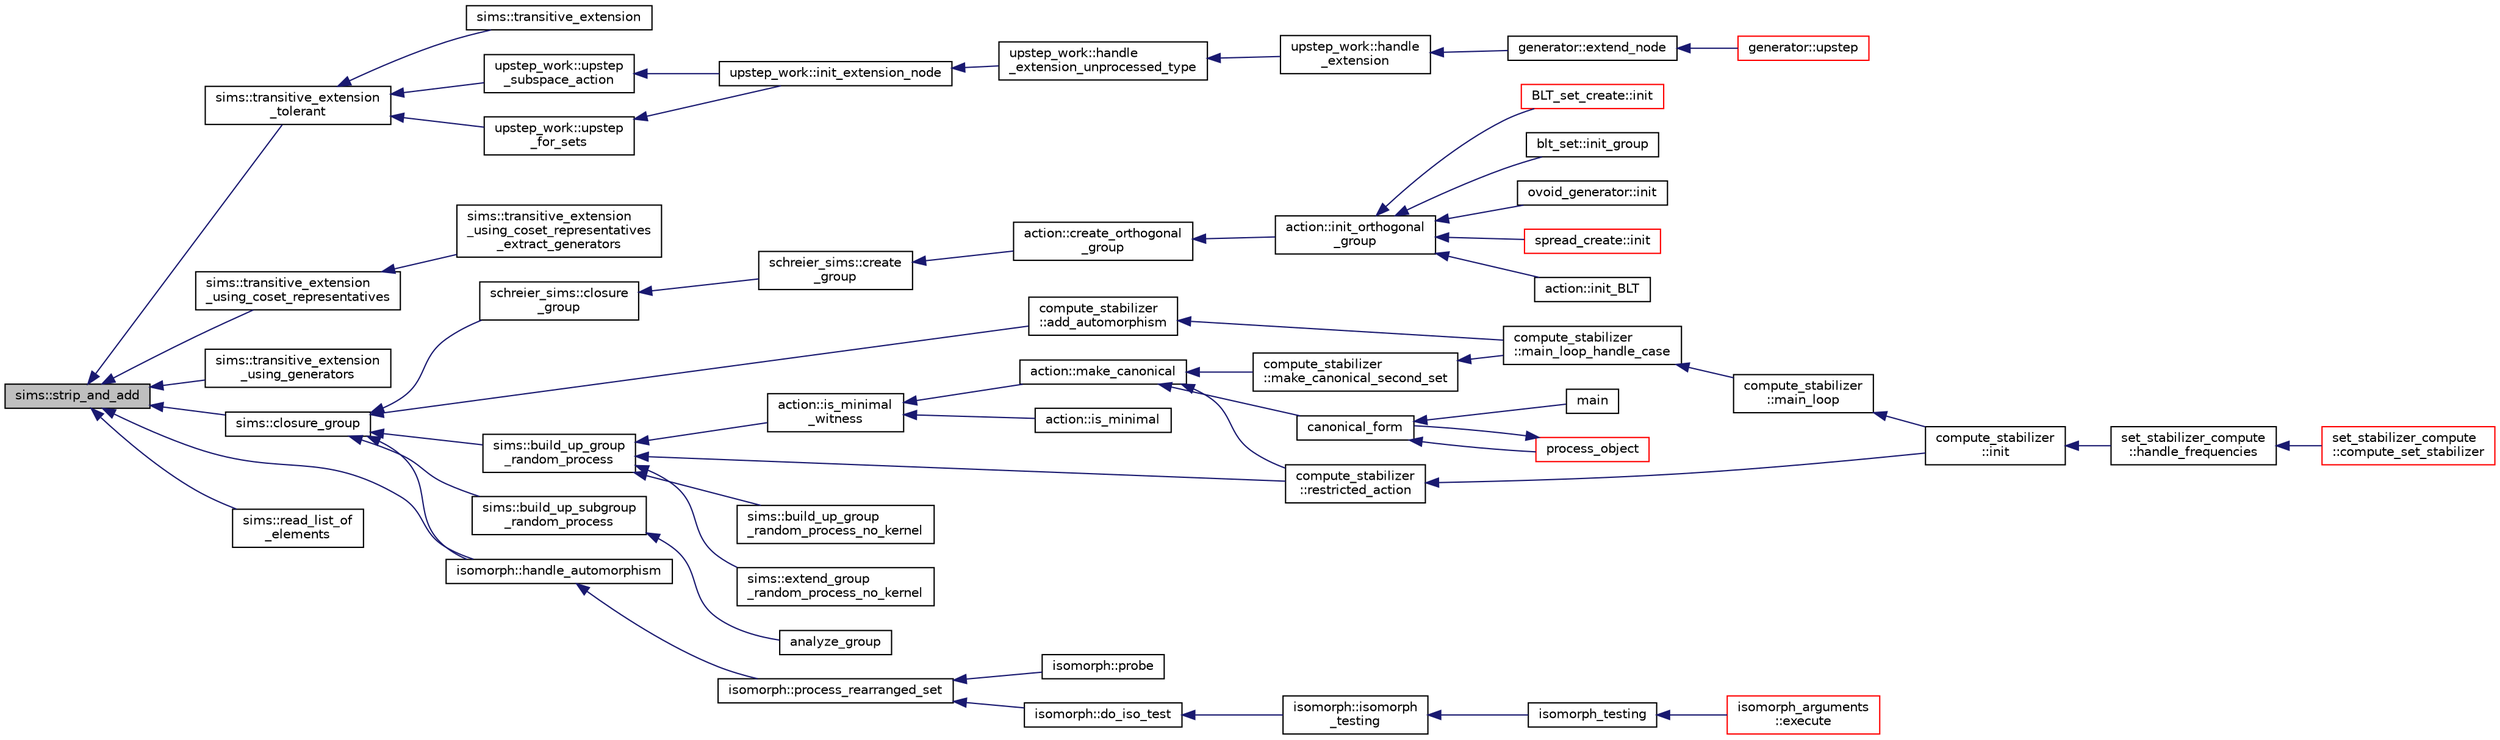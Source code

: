 digraph "sims::strip_and_add"
{
  edge [fontname="Helvetica",fontsize="10",labelfontname="Helvetica",labelfontsize="10"];
  node [fontname="Helvetica",fontsize="10",shape=record];
  rankdir="LR";
  Node10460 [label="sims::strip_and_add",height=0.2,width=0.4,color="black", fillcolor="grey75", style="filled", fontcolor="black"];
  Node10460 -> Node10461 [dir="back",color="midnightblue",fontsize="10",style="solid",fontname="Helvetica"];
  Node10461 [label="sims::transitive_extension\l_tolerant",height=0.2,width=0.4,color="black", fillcolor="white", style="filled",URL="$d9/df3/classsims.html#a826450b2a9f6edb57f02dd84cb43dd28"];
  Node10461 -> Node10462 [dir="back",color="midnightblue",fontsize="10",style="solid",fontname="Helvetica"];
  Node10462 [label="sims::transitive_extension",height=0.2,width=0.4,color="black", fillcolor="white", style="filled",URL="$d9/df3/classsims.html#a325b6193239b8d4c8798a47ec1b834ac"];
  Node10461 -> Node10463 [dir="back",color="midnightblue",fontsize="10",style="solid",fontname="Helvetica"];
  Node10463 [label="upstep_work::upstep\l_for_sets",height=0.2,width=0.4,color="black", fillcolor="white", style="filled",URL="$d2/dd6/classupstep__work.html#acbfe3d5e23c38c3dc8f5908e0bc5bf1b"];
  Node10463 -> Node10464 [dir="back",color="midnightblue",fontsize="10",style="solid",fontname="Helvetica"];
  Node10464 [label="upstep_work::init_extension_node",height=0.2,width=0.4,color="black", fillcolor="white", style="filled",URL="$d2/dd6/classupstep__work.html#ad74931a4c6dc97102d405a755433297d"];
  Node10464 -> Node10465 [dir="back",color="midnightblue",fontsize="10",style="solid",fontname="Helvetica"];
  Node10465 [label="upstep_work::handle\l_extension_unprocessed_type",height=0.2,width=0.4,color="black", fillcolor="white", style="filled",URL="$d2/dd6/classupstep__work.html#a4687dfab87eb7d0646cb79008dd3d32d"];
  Node10465 -> Node10466 [dir="back",color="midnightblue",fontsize="10",style="solid",fontname="Helvetica"];
  Node10466 [label="upstep_work::handle\l_extension",height=0.2,width=0.4,color="black", fillcolor="white", style="filled",URL="$d2/dd6/classupstep__work.html#ad8ba22a74e9884f92e11340b24e6a6d6"];
  Node10466 -> Node10467 [dir="back",color="midnightblue",fontsize="10",style="solid",fontname="Helvetica"];
  Node10467 [label="generator::extend_node",height=0.2,width=0.4,color="black", fillcolor="white", style="filled",URL="$d7/d73/classgenerator.html#ac71fa071cf218f54cdd9306a541744ae"];
  Node10467 -> Node10468 [dir="back",color="midnightblue",fontsize="10",style="solid",fontname="Helvetica"];
  Node10468 [label="generator::upstep",height=0.2,width=0.4,color="red", fillcolor="white", style="filled",URL="$d7/d73/classgenerator.html#ae0f2cebdabc821837f633656d7b0fdfe"];
  Node10461 -> Node10537 [dir="back",color="midnightblue",fontsize="10",style="solid",fontname="Helvetica"];
  Node10537 [label="upstep_work::upstep\l_subspace_action",height=0.2,width=0.4,color="black", fillcolor="white", style="filled",URL="$d2/dd6/classupstep__work.html#afd45c862c93f460a2e523f074d024529"];
  Node10537 -> Node10464 [dir="back",color="midnightblue",fontsize="10",style="solid",fontname="Helvetica"];
  Node10460 -> Node10538 [dir="back",color="midnightblue",fontsize="10",style="solid",fontname="Helvetica"];
  Node10538 [label="sims::transitive_extension\l_using_coset_representatives",height=0.2,width=0.4,color="black", fillcolor="white", style="filled",URL="$d9/df3/classsims.html#a16b0c199eba22eaf54b3900896725c44"];
  Node10538 -> Node10539 [dir="back",color="midnightblue",fontsize="10",style="solid",fontname="Helvetica"];
  Node10539 [label="sims::transitive_extension\l_using_coset_representatives\l_extract_generators",height=0.2,width=0.4,color="black", fillcolor="white", style="filled",URL="$d9/df3/classsims.html#a7c93eb6a31f9111fb72df52ae8bf909e"];
  Node10460 -> Node10540 [dir="back",color="midnightblue",fontsize="10",style="solid",fontname="Helvetica"];
  Node10540 [label="sims::transitive_extension\l_using_generators",height=0.2,width=0.4,color="black", fillcolor="white", style="filled",URL="$d9/df3/classsims.html#abe87d351a703b4966c4a7dc23b7bcdc3"];
  Node10460 -> Node10541 [dir="back",color="midnightblue",fontsize="10",style="solid",fontname="Helvetica"];
  Node10541 [label="sims::closure_group",height=0.2,width=0.4,color="black", fillcolor="white", style="filled",URL="$d9/df3/classsims.html#a7ecab5d843b1960ba9386e1b5dd41b95"];
  Node10541 -> Node10542 [dir="back",color="midnightblue",fontsize="10",style="solid",fontname="Helvetica"];
  Node10542 [label="schreier_sims::closure\l_group",height=0.2,width=0.4,color="black", fillcolor="white", style="filled",URL="$d0/da8/classschreier__sims.html#ab7b5e8db97b550983b0213f713365feb"];
  Node10542 -> Node10543 [dir="back",color="midnightblue",fontsize="10",style="solid",fontname="Helvetica"];
  Node10543 [label="schreier_sims::create\l_group",height=0.2,width=0.4,color="black", fillcolor="white", style="filled",URL="$d0/da8/classschreier__sims.html#a1423aec8f5f7f69d0518cd4e69e29b07"];
  Node10543 -> Node10544 [dir="back",color="midnightblue",fontsize="10",style="solid",fontname="Helvetica"];
  Node10544 [label="action::create_orthogonal\l_group",height=0.2,width=0.4,color="black", fillcolor="white", style="filled",URL="$d2/d86/classaction.html#a9ec9857e52b35c91c52964a1c5701128"];
  Node10544 -> Node10545 [dir="back",color="midnightblue",fontsize="10",style="solid",fontname="Helvetica"];
  Node10545 [label="action::init_orthogonal\l_group",height=0.2,width=0.4,color="black", fillcolor="white", style="filled",URL="$d2/d86/classaction.html#a2cfe124956ed67d8b7a927bb44847cc2"];
  Node10545 -> Node10546 [dir="back",color="midnightblue",fontsize="10",style="solid",fontname="Helvetica"];
  Node10546 [label="blt_set::init_group",height=0.2,width=0.4,color="black", fillcolor="white", style="filled",URL="$d1/d3d/classblt__set.html#a9e5aede3bbac6f5e1dd31a8965bba200"];
  Node10545 -> Node10547 [dir="back",color="midnightblue",fontsize="10",style="solid",fontname="Helvetica"];
  Node10547 [label="ovoid_generator::init",height=0.2,width=0.4,color="black", fillcolor="white", style="filled",URL="$d3/daf/classovoid__generator.html#a44d90a4751554076f432f35089a964c2"];
  Node10545 -> Node10548 [dir="back",color="midnightblue",fontsize="10",style="solid",fontname="Helvetica"];
  Node10548 [label="spread_create::init",height=0.2,width=0.4,color="red", fillcolor="white", style="filled",URL="$de/d97/classspread__create.html#ae3c6630d33160e48a584c21a4f4a6209"];
  Node10545 -> Node10550 [dir="back",color="midnightblue",fontsize="10",style="solid",fontname="Helvetica"];
  Node10550 [label="action::init_BLT",height=0.2,width=0.4,color="black", fillcolor="white", style="filled",URL="$d2/d86/classaction.html#a0d33ca0ebe7467b984c3058520e02a0c"];
  Node10545 -> Node10551 [dir="back",color="midnightblue",fontsize="10",style="solid",fontname="Helvetica"];
  Node10551 [label="BLT_set_create::init",height=0.2,width=0.4,color="red", fillcolor="white", style="filled",URL="$d4/d40/class_b_l_t__set__create.html#af2b5df080b8358d8fcd7e41d187e8d0b"];
  Node10541 -> Node10553 [dir="back",color="midnightblue",fontsize="10",style="solid",fontname="Helvetica"];
  Node10553 [label="sims::build_up_group\l_random_process",height=0.2,width=0.4,color="black", fillcolor="white", style="filled",URL="$d9/df3/classsims.html#afde54d656304b5a92459615f2690ea64"];
  Node10553 -> Node10554 [dir="back",color="midnightblue",fontsize="10",style="solid",fontname="Helvetica"];
  Node10554 [label="action::is_minimal\l_witness",height=0.2,width=0.4,color="black", fillcolor="white", style="filled",URL="$d2/d86/classaction.html#aabf5ea4227f124eac2badc5d5225e220"];
  Node10554 -> Node10555 [dir="back",color="midnightblue",fontsize="10",style="solid",fontname="Helvetica"];
  Node10555 [label="action::is_minimal",height=0.2,width=0.4,color="black", fillcolor="white", style="filled",URL="$d2/d86/classaction.html#a1905e4012d6352a0337f6ee25ef3a875"];
  Node10554 -> Node10556 [dir="back",color="midnightblue",fontsize="10",style="solid",fontname="Helvetica"];
  Node10556 [label="action::make_canonical",height=0.2,width=0.4,color="black", fillcolor="white", style="filled",URL="$d2/d86/classaction.html#ae20ff0b8d092d2eddf9b661fb8821fd2"];
  Node10556 -> Node10557 [dir="back",color="midnightblue",fontsize="10",style="solid",fontname="Helvetica"];
  Node10557 [label="canonical_form",height=0.2,width=0.4,color="black", fillcolor="white", style="filled",URL="$d0/de6/projective__space__main_8_c.html#a5f0f6b71cd402c5b41240c420e533e60"];
  Node10557 -> Node10558 [dir="back",color="midnightblue",fontsize="10",style="solid",fontname="Helvetica"];
  Node10558 [label="main",height=0.2,width=0.4,color="black", fillcolor="white", style="filled",URL="$d0/de6/projective__space__main_8_c.html#a3c04138a5bfe5d72780bb7e82a18e627"];
  Node10557 -> Node10559 [dir="back",color="midnightblue",fontsize="10",style="solid",fontname="Helvetica"];
  Node10559 [label="process_object",height=0.2,width=0.4,color="red", fillcolor="white", style="filled",URL="$d0/de6/projective__space__main_8_c.html#a63a6b06bd2a9a9c50ed710271f4d5530"];
  Node10559 -> Node10557 [dir="back",color="midnightblue",fontsize="10",style="solid",fontname="Helvetica"];
  Node10556 -> Node10561 [dir="back",color="midnightblue",fontsize="10",style="solid",fontname="Helvetica"];
  Node10561 [label="compute_stabilizer\l::restricted_action",height=0.2,width=0.4,color="black", fillcolor="white", style="filled",URL="$d8/d30/classcompute__stabilizer.html#a895df470da0ac14f812c3c4b6f2280b9"];
  Node10561 -> Node10562 [dir="back",color="midnightblue",fontsize="10",style="solid",fontname="Helvetica"];
  Node10562 [label="compute_stabilizer\l::init",height=0.2,width=0.4,color="black", fillcolor="white", style="filled",URL="$d8/d30/classcompute__stabilizer.html#a36a1729430f317a65559220a8206a7d7"];
  Node10562 -> Node10563 [dir="back",color="midnightblue",fontsize="10",style="solid",fontname="Helvetica"];
  Node10563 [label="set_stabilizer_compute\l::handle_frequencies",height=0.2,width=0.4,color="black", fillcolor="white", style="filled",URL="$d8/dc6/classset__stabilizer__compute.html#a247c31bc3f19f22dadbfd7607cbaaa78"];
  Node10563 -> Node10470 [dir="back",color="midnightblue",fontsize="10",style="solid",fontname="Helvetica"];
  Node10470 [label="set_stabilizer_compute\l::compute_set_stabilizer",height=0.2,width=0.4,color="red", fillcolor="white", style="filled",URL="$d8/dc6/classset__stabilizer__compute.html#ad4f92074322e98c7cd0ed5d4f8486b76"];
  Node10556 -> Node10564 [dir="back",color="midnightblue",fontsize="10",style="solid",fontname="Helvetica"];
  Node10564 [label="compute_stabilizer\l::make_canonical_second_set",height=0.2,width=0.4,color="black", fillcolor="white", style="filled",URL="$d8/d30/classcompute__stabilizer.html#aa33f9b1e4823afd5196eec36d3082084"];
  Node10564 -> Node10565 [dir="back",color="midnightblue",fontsize="10",style="solid",fontname="Helvetica"];
  Node10565 [label="compute_stabilizer\l::main_loop_handle_case",height=0.2,width=0.4,color="black", fillcolor="white", style="filled",URL="$d8/d30/classcompute__stabilizer.html#a040fb5c6ad50133c5a16a35ed5b2ecc4"];
  Node10565 -> Node10566 [dir="back",color="midnightblue",fontsize="10",style="solid",fontname="Helvetica"];
  Node10566 [label="compute_stabilizer\l::main_loop",height=0.2,width=0.4,color="black", fillcolor="white", style="filled",URL="$d8/d30/classcompute__stabilizer.html#ae8615a28e0494704450689b6ea0b7ca2"];
  Node10566 -> Node10562 [dir="back",color="midnightblue",fontsize="10",style="solid",fontname="Helvetica"];
  Node10553 -> Node10567 [dir="back",color="midnightblue",fontsize="10",style="solid",fontname="Helvetica"];
  Node10567 [label="sims::build_up_group\l_random_process_no_kernel",height=0.2,width=0.4,color="black", fillcolor="white", style="filled",URL="$d9/df3/classsims.html#a33747471a3e1ebdee59aff4edde62669"];
  Node10553 -> Node10568 [dir="back",color="midnightblue",fontsize="10",style="solid",fontname="Helvetica"];
  Node10568 [label="sims::extend_group\l_random_process_no_kernel",height=0.2,width=0.4,color="black", fillcolor="white", style="filled",URL="$d9/df3/classsims.html#a20958fd83e43b33c009e873b9df2fa11"];
  Node10553 -> Node10561 [dir="back",color="midnightblue",fontsize="10",style="solid",fontname="Helvetica"];
  Node10541 -> Node10569 [dir="back",color="midnightblue",fontsize="10",style="solid",fontname="Helvetica"];
  Node10569 [label="sims::build_up_subgroup\l_random_process",height=0.2,width=0.4,color="black", fillcolor="white", style="filled",URL="$d9/df3/classsims.html#abd2e45239922c514c61c6ac523b72af0"];
  Node10569 -> Node10570 [dir="back",color="midnightblue",fontsize="10",style="solid",fontname="Helvetica"];
  Node10570 [label="analyze_group",height=0.2,width=0.4,color="black", fillcolor="white", style="filled",URL="$d0/d76/tl__algebra__and__number__theory_8h.html#acc445ef9d19e7fe78fbe1a057328958e"];
  Node10541 -> Node10571 [dir="back",color="midnightblue",fontsize="10",style="solid",fontname="Helvetica"];
  Node10571 [label="compute_stabilizer\l::add_automorphism",height=0.2,width=0.4,color="black", fillcolor="white", style="filled",URL="$d8/d30/classcompute__stabilizer.html#a502a7a928fa84be6c9ae36d5dac36b54"];
  Node10571 -> Node10565 [dir="back",color="midnightblue",fontsize="10",style="solid",fontname="Helvetica"];
  Node10541 -> Node10572 [dir="back",color="midnightblue",fontsize="10",style="solid",fontname="Helvetica"];
  Node10572 [label="isomorph::handle_automorphism",height=0.2,width=0.4,color="black", fillcolor="white", style="filled",URL="$d3/d5f/classisomorph.html#a95e0ae39f992234f7cbeb6f1d57d82df"];
  Node10572 -> Node10573 [dir="back",color="midnightblue",fontsize="10",style="solid",fontname="Helvetica"];
  Node10573 [label="isomorph::process_rearranged_set",height=0.2,width=0.4,color="black", fillcolor="white", style="filled",URL="$d3/d5f/classisomorph.html#a7767fd5f1da6dfd7f93810be99ba4ab6"];
  Node10573 -> Node10574 [dir="back",color="midnightblue",fontsize="10",style="solid",fontname="Helvetica"];
  Node10574 [label="isomorph::probe",height=0.2,width=0.4,color="black", fillcolor="white", style="filled",URL="$d3/d5f/classisomorph.html#a9cb6fed7b6ac639d886b117a1f454441"];
  Node10573 -> Node10575 [dir="back",color="midnightblue",fontsize="10",style="solid",fontname="Helvetica"];
  Node10575 [label="isomorph::do_iso_test",height=0.2,width=0.4,color="black", fillcolor="white", style="filled",URL="$d3/d5f/classisomorph.html#a51fc3bf5cc3a99282a489b2df37ee24e"];
  Node10575 -> Node10576 [dir="back",color="midnightblue",fontsize="10",style="solid",fontname="Helvetica"];
  Node10576 [label="isomorph::isomorph\l_testing",height=0.2,width=0.4,color="black", fillcolor="white", style="filled",URL="$d3/d5f/classisomorph.html#ad7945ec94ba0ba16953482edfaa4da6e"];
  Node10576 -> Node10577 [dir="back",color="midnightblue",fontsize="10",style="solid",fontname="Helvetica"];
  Node10577 [label="isomorph_testing",height=0.2,width=0.4,color="black", fillcolor="white", style="filled",URL="$d4/d7e/isomorph__global_8_c.html#a5a73cbe9f89c4727f086482ee2d238f9"];
  Node10577 -> Node10517 [dir="back",color="midnightblue",fontsize="10",style="solid",fontname="Helvetica"];
  Node10517 [label="isomorph_arguments\l::execute",height=0.2,width=0.4,color="red", fillcolor="white", style="filled",URL="$d5/de4/classisomorph__arguments.html#aa85e472d14906abdd5672dc66027583e"];
  Node10460 -> Node10578 [dir="back",color="midnightblue",fontsize="10",style="solid",fontname="Helvetica"];
  Node10578 [label="sims::read_list_of\l_elements",height=0.2,width=0.4,color="black", fillcolor="white", style="filled",URL="$d9/df3/classsims.html#ab7bb352911a48cf5c83b943be651f747"];
  Node10460 -> Node10572 [dir="back",color="midnightblue",fontsize="10",style="solid",fontname="Helvetica"];
}
